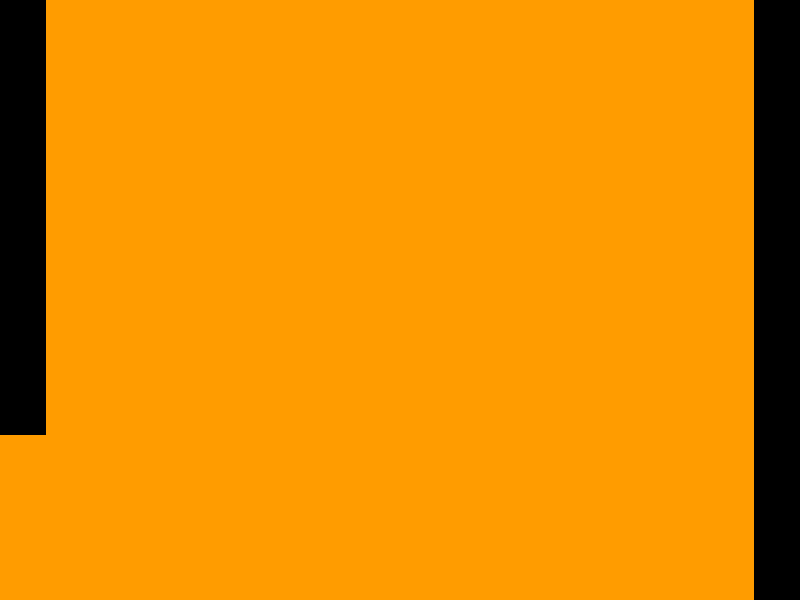 #include "colors.inc"

#include "stones.inc"

//Macro's for drawing
#macro Draw_Universe(universe, pos, rot)
  object {
    universe
    #if (pos != 0)
      translate pos
    #end
    #if (rot != 0)
      rotate rot
    #end
  }
#end
// DECLARED UNIVERSES
// ***************************************************************************
// All cells are combined in a big union
union {
  //Cell 2: (2 -3 76 -75 77 -10)
  object
  {
    intersection
    {
      plane
      {
        <0.0, 0.0, 1.0>, 430.0
        texture
        {
          pigment
          {
            color rgb<1.0,0.3333333333333333,0.0>
          }
        }
        
        inverse
      }
      plane
      {
        <0.0, 0.0, 1.0>, 530.0
        texture
        {
          pigment
          {
            color rgb<1.0,0.3333333333333333,0.0>
          }
        }
        
        
      }
      plane
      {
        <1.0, 0.0, 0.0>, -253.0
        texture
        {
          pigment
          {
            color rgb<1.0,0.3333333333333333,0.0>
          }
        }
        
        inverse
      }
      plane
      {
        <1.0, 0.0, 0.0>, 253.0
        texture
        {
          pigment
          {
            color rgb<1.0,0.3333333333333333,0.0>
          }
        }
        
        
      }
      plane
      {
        <0.0, 1.0, 0.0>, -350.0
        texture
        {
          pigment
          {
            color rgb<1.0,0.3333333333333333,0.0>
          }
        }
        
        inverse
      }
      plane
      {
        <0.0, 1.0, 0.0>, 275.0
        texture
        {
          pigment
          {
            color rgb<1.0,0.3333333333333333,0.0>
          }
        }
        
        
      }
    }
  }
  //Cell 3: (-1 4 91 -92 93 -94) (-93:94:17:-18:1:-16)
  intersection
  {
    intersection
    {
      plane
      {
        <0.0, 0.0, 1.0>, 0.0
        texture
        {
          pigment
          {
            color rgb<1.0,0.3333333333333333,0.0>
          }
        }
        
        
      }
      plane
      {
        <0.0, 0.0, 1.0>, -200.0
        texture
        {
          pigment
          {
            color rgb<1.0,0.3333333333333333,0.0>
          }
        }
        
        inverse
      }
      plane
      {
        <0.0, 1.0, 0.0>, -1000.0
        texture
        {
          pigment
          {
            color rgb<1.0,0.3333333333333333,0.0>
          }
        }
        
        inverse
      }
      plane
      {
        <0.0, 1.0, 0.0>, 1000.0
        texture
        {
          pigment
          {
            color rgb<1.0,0.3333333333333333,0.0>
          }
        }
        
        
      }
      plane
      {
        <1.0, 0.0, 0.0>, -1000.0
        texture
        {
          pigment
          {
            color rgb<1.0,0.3333333333333333,0.0>
          }
        }
        
        inverse
      }
      plane
      {
        <1.0, 0.0, 0.0>, 1000.0
        texture
        {
          pigment
          {
            color rgb<1.0,0.3333333333333333,0.0>
          }
        }
        
        
      }
    }
    union
    {
      plane
      {
        <1.0, 0.0, 0.0>, -1000.0
        texture
        {
          pigment
          {
            color rgb<1.0,0.3333333333333333,0.0>
          }
        }
        
        
      }
      plane
      {
        <1.0, 0.0, 0.0>, 1000.0
        texture
        {
          pigment
          {
            color rgb<1.0,0.3333333333333333,0.0>
          }
        }
        
        inverse
      }
      plane
      {
        <0.0, 1.0, 0.0>, 95.0
        texture
        {
          pigment
          {
            color rgb<1.0,0.3333333333333333,0.0>
          }
        }
        
        inverse
      }
      plane
      {
        <0.0, 1.0, 0.0>, -5.0
        texture
        {
          pigment
          {
            color rgb<1.0,0.3333333333333333,0.0>
          }
        }
        
        
      }
      plane
      {
        <0.0, 0.0, 1.0>, 0.0
        texture
        {
          pigment
          {
            color rgb<1.0,0.3333333333333333,0.0>
          }
        }
        
        inverse
      }
      plane
      {
        <0.0, 0.0, 1.0>, -80.0
        texture
        {
          pigment
          {
            color rgb<1.0,0.3333333333333333,0.0>
          }
        }
        
        
      }
    }
    bounded_by
    {
      box
      {
        <0, 0, 0>, <0, 0, 0>
      }
    }
    clipped_by
    {
      bounded_by
    }
  }
  //Cell 4: (-2 1 7 -8 11 -10) (-1:3:-5:6:-9:10)
  intersection
  {
    intersection
    {
      plane
      {
        <0.0, 0.0, 1.0>, 430.0
        texture
        {
          pigment
          {
            color rgb<1.0,0.3333333333333333,0.0>
          }
        }
        
        
      }
      plane
      {
        <0.0, 0.0, 1.0>, 0.0
        texture
        {
          pigment
          {
            color rgb<1.0,0.3333333333333333,0.0>
          }
        }
        
        inverse
      }
      plane
      {
        <1.0, 0.0, 0.0>, -278.0
        texture
        {
          pigment
          {
            color rgb<1.0,0.3333333333333333,0.0>
          }
        }
        
        inverse
      }
      plane
      {
        <1.0, 0.0, 0.0>, 278.0
        texture
        {
          pigment
          {
            color rgb<1.0,0.3333333333333333,0.0>
          }
        }
        
        
      }
      plane
      {
        <0.0, 1.0, 0.0>, -375.0
        texture
        {
          pigment
          {
            color rgb<1.0,0.3333333333333333,0.0>
          }
        }
        
        inverse
      }
      plane
      {
        <0.0, 1.0, 0.0>, 275.0
        texture
        {
          pigment
          {
            color rgb<1.0,0.3333333333333333,0.0>
          }
        }
        
        
      }
    }
    union
    {
      plane
      {
        <0.0, 0.0, 1.0>, 0.0
        texture
        {
          pigment
          {
            color rgb<1.0,0.3333333333333333,0.0>
          }
        }
        
        
      }
      plane
      {
        <0.0, 0.0, 1.0>, 530.0
        texture
        {
          pigment
          {
            color rgb<1.0,0.3333333333333333,0.0>
          }
        }
        
        inverse
      }
      plane
      {
        <1.0, 0.0, 0.0>, -178.0
        texture
        {
          pigment
          {
            color rgb<1.0,0.3333333333333333,0.0>
          }
        }
        
        
      }
      plane
      {
        <1.0, 0.0, 0.0>, 178.0
        texture
        {
          pigment
          {
            color rgb<1.0,0.3333333333333333,0.0>
          }
        }
        
        inverse
      }
      plane
      {
        <0.0, 1.0, 0.0>, -275.0
        texture
        {
          pigment
          {
            color rgb<1.0,0.3333333333333333,0.0>
          }
        }
        
        
      }
      plane
      {
        <0.0, 1.0, 0.0>, 275.0
        texture
        {
          pigment
          {
            color rgb<1.0,0.3333333333333333,0.0>
          }
        }
        
        inverse
      }
    }
    bounded_by
    {
      box
      {
        <0, 0, 0>, <0, 0, 0>
      }
    }
    clipped_by
    {
      bounded_by
    }
  }
  //Cell 5: (1 -2 7 -15 10 -55)
  object
  {
    intersection
    {
      plane
      {
        <0.0, 0.0, 1.0>, 0.0
        texture
        {
          pigment
          {
            color rgb<1.0,0.3333333333333333,0.0>
          }
        }
        
        inverse
      }
      plane
      {
        <0.0, 0.0, 1.0>, 430.0
        texture
        {
          pigment
          {
            color rgb<1.0,0.3333333333333333,0.0>
          }
        }
        
        
      }
      plane
      {
        <1.0, 0.0, 0.0>, -278.0
        texture
        {
          pigment
          {
            color rgb<1.0,0.3333333333333333,0.0>
          }
        }
        
        inverse
      }
      plane
      {
        <1.0, 0.0, 0.0>, 50.0
        texture
        {
          pigment
          {
            color rgb<1.0,0.3333333333333333,0.0>
          }
        }
        
        
      }
      plane
      {
        <0.0, 1.0, 0.0>, 275.0
        texture
        {
          pigment
          {
            color rgb<1.0,0.3333333333333333,0.0>
          }
        }
        
        inverse
      }
      plane
      {
        <0.0, 1.0, 0.0>, 382.0
        texture
        {
          pigment
          {
            color rgb<1.0,0.3333333333333333,0.0>
          }
        }
        
        
      }
    }
  }
  //Cell 6: (13 -14 1 -2 56 -8)
  object
  {
    intersection
    {
      plane
      {
        <0.0, 1.0, 0.0>, 635.0
        texture
        {
          pigment
          {
            color rgb<1.0,0.3333333333333333,0.0>
          }
        }
        
        inverse
      }
      plane
      {
        <0.0, 1.0, 0.0>, 710.0
        texture
        {
          pigment
          {
            color rgb<1.0,0.3333333333333333,0.0>
          }
        }
        
        
      }
      plane
      {
        <0.0, 0.0, 1.0>, 0.0
        texture
        {
          pigment
          {
            color rgb<1.0,0.3333333333333333,0.0>
          }
        }
        
        inverse
      }
      plane
      {
        <0.0, 0.0, 1.0>, 430.0
        texture
        {
          pigment
          {
            color rgb<1.0,0.3333333333333333,0.0>
          }
        }
        
        
      }
      plane
      {
        <1.0, 0.0, 0.0>, -192.0
        texture
        {
          pigment
          {
            color rgb<1.0,0.3333333333333333,0.0>
          }
        }
        
        inverse
      }
      plane
      {
        <1.0, 0.0, 0.0>, 278.0
        texture
        {
          pigment
          {
            color rgb<1.0,0.3333333333333333,0.0>
          }
        }
        
        
      }
    }
  }
  //Cell 7: (10 -13 6 -8 1 -2)
  object
  {
    intersection
    {
      plane
      {
        <0.0, 1.0, 0.0>, 275.0
        texture
        {
          pigment
          {
            color rgb<1.0,0.3333333333333333,0.0>
          }
        }
        
        inverse
      }
      plane
      {
        <0.0, 1.0, 0.0>, 635.0
        texture
        {
          pigment
          {
            color rgb<1.0,0.3333333333333333,0.0>
          }
        }
        
        
      }
      plane
      {
        <1.0, 0.0, 0.0>, 178.0
        texture
        {
          pigment
          {
            color rgb<1.0,0.3333333333333333,0.0>
          }
        }
        
        inverse
      }
      plane
      {
        <1.0, 0.0, 0.0>, 278.0
        texture
        {
          pigment
          {
            color rgb<1.0,0.3333333333333333,0.0>
          }
        }
        
        
      }
      plane
      {
        <0.0, 0.0, 1.0>, 0.0
        texture
        {
          pigment
          {
            color rgb<1.0,0.3333333333333333,0.0>
          }
        }
        
        inverse
      }
      plane
      {
        <0.0, 0.0, 1.0>, 430.0
        texture
        {
          pigment
          {
            color rgb<1.0,0.3333333333333333,0.0>
          }
        }
        
        
      }
    }
  }
  //Cell 9: (56 -75 10 -14 2 -3)
  object
  {
    intersection
    {
      plane
      {
        <1.0, 0.0, 0.0>, -192.0
        texture
        {
          pigment
          {
            color rgb<1.0,0.3333333333333333,0.0>
          }
        }
        
        inverse
      }
      plane
      {
        <1.0, 0.0, 0.0>, 253.0
        texture
        {
          pigment
          {
            color rgb<1.0,0.3333333333333333,0.0>
          }
        }
        
        
      }
      plane
      {
        <0.0, 1.0, 0.0>, 275.0
        texture
        {
          pigment
          {
            color rgb<1.0,0.3333333333333333,0.0>
          }
        }
        
        inverse
      }
      plane
      {
        <0.0, 1.0, 0.0>, 710.0
        texture
        {
          pigment
          {
            color rgb<1.0,0.3333333333333333,0.0>
          }
        }
        
        
      }
      plane
      {
        <0.0, 0.0, 1.0>, 430.0
        texture
        {
          pigment
          {
            color rgb<1.0,0.3333333333333333,0.0>
          }
        }
        
        inverse
      }
      plane
      {
        <0.0, 0.0, 1.0>, 530.0
        texture
        {
          pigment
          {
            color rgb<1.0,0.3333333333333333,0.0>
          }
        }
        
        
      }
    }
  }
  //Cell 11: (-10 80 5 -310 33 -35) (30:-31:10:-32:-33:34) (-33:35:-70:71:72:-73) (-5:82:-80:81:-33:35)
  intersection
  {
    intersection
    {
      plane
      {
        <0.0, 1.0, 0.0>, 275.0
        texture
        {
          pigment
          {
            color rgb<0.0196078431372549,0.4588235294117647,0.07058823529411765>
          }
        }
        
        
      }
      plane
      {
        <0.0, 1.0, 0.0>, 175.0
        texture
        {
          pigment
          {
            color rgb<0.0196078431372549,0.4588235294117647,0.07058823529411765>
          }
        }
        
        inverse
      }
      plane
      {
        <1.0, 0.0, 0.0>, -178.0
        texture
        {
          pigment
          {
            color rgb<0.0196078431372549,0.4588235294117647,0.07058823529411765>
          }
        }
        
        inverse
      }
      plane
      {
        <1.0, 0.0, 0.0>, -100.5
        texture
        {
          pigment
          {
            color rgb<0.0196078431372549,0.4588235294117647,0.07058823529411765>
          }
        }
        
        
      }
      plane
      {
        <0.0, 0.0, 1.0>, 100.0
        texture
        {
          pigment
          {
            color rgb<0.0196078431372549,0.4588235294117647,0.07058823529411765>
          }
        }
        
        inverse
      }
      plane
      {
        <0.0, 0.0, 1.0>, 180.0
        texture
        {
          pigment
          {
            color rgb<0.0196078431372549,0.4588235294117647,0.07058823529411765>
          }
        }
        
        
      }
    }
    union
    {
      plane
      {
        <1.0, 0.0, 0.0>, -60.0
        texture
        {
          pigment
          {
            color rgb<0.0196078431372549,0.4588235294117647,0.07058823529411765>
          }
        }
        
        inverse
      }
      plane
      {
        <1.0, 0.0, 0.0>, -100.0
        texture
        {
          pigment
          {
            color rgb<0.0196078431372549,0.4588235294117647,0.07058823529411765>
          }
        }
        
        
      }
      plane
      {
        <0.0, 1.0, 0.0>, 275.0
        texture
        {
          pigment
          {
            color rgb<0.0196078431372549,0.4588235294117647,0.07058823529411765>
          }
        }
        
        inverse
      }
      plane
      {
        <0.0, 1.0, 0.0>, 150.0
        texture
        {
          pigment
          {
            color rgb<0.0196078431372549,0.4588235294117647,0.07058823529411765>
          }
        }
        
        
      }
      plane
      {
        <0.0, 0.0, 1.0>, 100.0
        texture
        {
          pigment
          {
            color rgb<0.0196078431372549,0.4588235294117647,0.07058823529411765>
          }
        }
        
        
      }
      plane
      {
        <0.0, 0.0, 1.0>, 140.0
        texture
        {
          pigment
          {
            color rgb<0.0196078431372549,0.4588235294117647,0.07058823529411765>
          }
        }
        
        inverse
      }
    }
    union
    {
      plane
      {
        <0.0, 0.0, 1.0>, 100.0
        texture
        {
          pigment
          {
            color rgb<0.0196078431372549,0.4588235294117647,0.07058823529411765>
          }
        }
        
        
      }
      plane
      {
        <0.0, 0.0, 1.0>, 180.0
        texture
        {
          pigment
          {
            color rgb<0.0196078431372549,0.4588235294117647,0.07058823529411765>
          }
        }
        
        inverse
      }
      plane
      {
        <1.0, 0.0, 0.0>, -158.0
        texture
        {
          pigment
          {
            color rgb<0.0196078431372549,0.4588235294117647,0.07058823529411765>
          }
        }
        
        
      }
      plane
      {
        <1.0, 0.0, 0.0>, -128.0
        texture
        {
          pigment
          {
            color rgb<0.0196078431372549,0.4588235294117647,0.07058823529411765>
          }
        }
        
        inverse
      }
      plane
      {
        <0.0, 1.0, 0.0>, 255.0
        texture
        {
          pigment
          {
            color rgb<0.0196078431372549,0.4588235294117647,0.07058823529411765>
          }
        }
        
        inverse
      }
      plane
      {
        <0.0, 1.0, 0.0>, 225.0
        texture
        {
          pigment
          {
            color rgb<0.0196078431372549,0.4588235294117647,0.07058823529411765>
          }
        }
        
        
      }
    }
    union
    {
      plane
      {
        <1.0, 0.0, 0.0>, -178.0
        texture
        {
          pigment
          {
            color rgb<0.0196078431372549,0.4588235294117647,0.07058823529411765>
          }
        }
        
        
      }
      plane
      {
        <1.0, 0.0, 0.0>, -158.0
        texture
        {
          pigment
          {
            color rgb<0.0196078431372549,0.4588235294117647,0.07058823529411765>
          }
        }
        
        inverse
      }
      plane
      {
        <0.0, 1.0, 0.0>, 175.0
        texture
        {
          pigment
          {
            color rgb<0.0196078431372549,0.4588235294117647,0.07058823529411765>
          }
        }
        
        
      }
      plane
      {
        <0.0, 1.0, 0.0>, 195.0
        texture
        {
          pigment
          {
            color rgb<0.0196078431372549,0.4588235294117647,0.07058823529411765>
          }
        }
        
        inverse
      }
      plane
      {
        <0.0, 0.0, 1.0>, 100.0
        texture
        {
          pigment
          {
            color rgb<0.0196078431372549,0.4588235294117647,0.07058823529411765>
          }
        }
        
        
      }
      plane
      {
        <0.0, 0.0, 1.0>, 180.0
        texture
        {
          pigment
          {
            color rgb<0.0196078431372549,0.4588235294117647,0.07058823529411765>
          }
        }
        
        inverse
      }
    }
    bounded_by
    {
      box
      {
        <0, 0, 0>, <0, 0, 0>
      }
    }
    clipped_by
    {
      bounded_by
    }
  }
  //Cell 110: (-10 32 300 -36 33 -35) (30:-31:10:-32:-33:34)
  intersection
  {
    intersection
    {
      plane
      {
        <0.0, 1.0, 0.0>, 275.0
        texture
        {
          pigment
          {
            color rgb<1.0,0.3333333333333333,0.0>
          }
        }
        
        
      }
      plane
      {
        <0.0, 1.0, 0.0>, 150.0
        texture
        {
          pigment
          {
            color rgb<1.0,0.3333333333333333,0.0>
          }
        }
        
        inverse
      }
      plane
      {
        <1.0, 0.0, 0.0>, -59.5
        texture
        {
          pigment
          {
            color rgb<1.0,0.3333333333333333,0.0>
          }
        }
        
        inverse
      }
      plane
      {
        <1.0, 0.0, 0.0>, -10.0
        texture
        {
          pigment
          {
            color rgb<1.0,0.3333333333333333,0.0>
          }
        }
        
        
      }
      plane
      {
        <0.0, 0.0, 1.0>, 100.0
        texture
        {
          pigment
          {
            color rgb<1.0,0.3333333333333333,0.0>
          }
        }
        
        inverse
      }
      plane
      {
        <0.0, 0.0, 1.0>, 180.0
        texture
        {
          pigment
          {
            color rgb<1.0,0.3333333333333333,0.0>
          }
        }
        
        
      }
    }
    union
    {
      plane
      {
        <1.0, 0.0, 0.0>, -60.0
        texture
        {
          pigment
          {
            color rgb<1.0,0.3333333333333333,0.0>
          }
        }
        
        inverse
      }
      plane
      {
        <1.0, 0.0, 0.0>, -100.0
        texture
        {
          pigment
          {
            color rgb<1.0,0.3333333333333333,0.0>
          }
        }
        
        
      }
      plane
      {
        <0.0, 1.0, 0.0>, 275.0
        texture
        {
          pigment
          {
            color rgb<1.0,0.3333333333333333,0.0>
          }
        }
        
        inverse
      }
      plane
      {
        <0.0, 1.0, 0.0>, 150.0
        texture
        {
          pigment
          {
            color rgb<1.0,0.3333333333333333,0.0>
          }
        }
        
        
      }
      plane
      {
        <0.0, 0.0, 1.0>, 100.0
        texture
        {
          pigment
          {
            color rgb<1.0,0.3333333333333333,0.0>
          }
        }
        
        
      }
      plane
      {
        <0.0, 0.0, 1.0>, 140.0
        texture
        {
          pigment
          {
            color rgb<1.0,0.3333333333333333,0.0>
          }
        }
        
        inverse
      }
    }
    bounded_by
    {
      box
      {
        <0, 0, 0>, <0, 0, 0>
      }
    }
    clipped_by
    {
      bounded_by
    }
  }
  //Cell 111: (-80 17 5 -310 33 -35):(5 -82 80 -81 33 -35)
  union
  {
    intersection
    {
      plane
      {
        <0.0, 1.0, 0.0>, 175.0
        texture
        {
          pigment
          {
            color rgb<1.0,0.3333333333333333,0.0>
          }
        }
        
        
      }
      plane
      {
        <0.0, 1.0, 0.0>, 95.0
        texture
        {
          pigment
          {
            color rgb<1.0,0.3333333333333333,0.0>
          }
        }
        
        inverse
      }
      plane
      {
        <1.0, 0.0, 0.0>, -178.0
        texture
        {
          pigment
          {
            color rgb<1.0,0.3333333333333333,0.0>
          }
        }
        
        inverse
      }
      plane
      {
        <1.0, 0.0, 0.0>, -100.5
        texture
        {
          pigment
          {
            color rgb<1.0,0.3333333333333333,0.0>
          }
        }
        
        
      }
      plane
      {
        <0.0, 0.0, 1.0>, 100.0
        texture
        {
          pigment
          {
            color rgb<1.0,0.3333333333333333,0.0>
          }
        }
        
        inverse
      }
      plane
      {
        <0.0, 0.0, 1.0>, 180.0
        texture
        {
          pigment
          {
            color rgb<1.0,0.3333333333333333,0.0>
          }
        }
        
        
      }
    }
    intersection
    {
      plane
      {
        <1.0, 0.0, 0.0>, -178.0
        texture
        {
          pigment
          {
            color rgb<1.0,0.3333333333333333,0.0>
          }
        }
        
        inverse
      }
      plane
      {
        <1.0, 0.0, 0.0>, -158.0
        texture
        {
          pigment
          {
            color rgb<1.0,0.3333333333333333,0.0>
          }
        }
        
        
      }
      plane
      {
        <0.0, 1.0, 0.0>, 175.0
        texture
        {
          pigment
          {
            color rgb<1.0,0.3333333333333333,0.0>
          }
        }
        
        inverse
      }
      plane
      {
        <0.0, 1.0, 0.0>, 195.0
        texture
        {
          pigment
          {
            color rgb<1.0,0.3333333333333333,0.0>
          }
        }
        
        
      }
      plane
      {
        <0.0, 0.0, 1.0>, 100.0
        texture
        {
          pigment
          {
            color rgb<1.0,0.3333333333333333,0.0>
          }
        }
        
        inverse
      }
      plane
      {
        <0.0, 0.0, 1.0>, 180.0
        texture
        {
          pigment
          {
            color rgb<1.0,0.3333333333333333,0.0>
          }
        }
        
        
      }
    }
  }
  //Cell 13: (-170 18 -1 16 37 -38)
  object
  {
    intersection
    {
      plane
      {
        <0.0, 1.0, 0.0>, 80.0
        texture
        {
          pigment
          {
            color rgb<0.0196078431372549,0.4588235294117647,0.07058823529411765>
          }
        }
        
        
      }
      plane
      {
        <0.0, 1.0, 0.0>, -5.0
        texture
        {
          pigment
          {
            color rgb<0.0196078431372549,0.4588235294117647,0.07058823529411765>
          }
        }
        
        inverse
      }
      plane
      {
        <0.0, 0.0, 1.0>, 0.0
        texture
        {
          pigment
          {
            color rgb<0.0196078431372549,0.4588235294117647,0.07058823529411765>
          }
        }
        
        
      }
      plane
      {
        <0.0, 0.0, 1.0>, -80.0
        texture
        {
          pigment
          {
            color rgb<0.0196078431372549,0.4588235294117647,0.07058823529411765>
          }
        }
        
        inverse
      }
      plane
      {
        <1.0, 0.0, 0.0>, -150.0
        texture
        {
          pigment
          {
            color rgb<0.0196078431372549,0.4588235294117647,0.07058823529411765>
          }
        }
        
        inverse
      }
      plane
      {
        <1.0, 0.0, 0.0>, -120.0
        texture
        {
          pigment
          {
            color rgb<0.0196078431372549,0.4588235294117647,0.07058823529411765>
          }
        }
        
        
      }
    }
  }
  //Cell 14: (-170 18 -1 16 39 -40)
  object
  {
    intersection
    {
      plane
      {
        <0.0, 1.0, 0.0>, 80.0
        texture
        {
          pigment
          {
            color rgb<0.0196078431372549,0.4588235294117647,0.07058823529411765>
          }
        }
        
        
      }
      plane
      {
        <0.0, 1.0, 0.0>, -5.0
        texture
        {
          pigment
          {
            color rgb<0.0196078431372549,0.4588235294117647,0.07058823529411765>
          }
        }
        
        inverse
      }
      plane
      {
        <0.0, 0.0, 1.0>, 0.0
        texture
        {
          pigment
          {
            color rgb<0.0196078431372549,0.4588235294117647,0.07058823529411765>
          }
        }
        
        
      }
      plane
      {
        <0.0, 0.0, 1.0>, -80.0
        texture
        {
          pigment
          {
            color rgb<0.0196078431372549,0.4588235294117647,0.07058823529411765>
          }
        }
        
        inverse
      }
      plane
      {
        <1.0, 0.0, 0.0>, 140.0
        texture
        {
          pigment
          {
            color rgb<0.0196078431372549,0.4588235294117647,0.07058823529411765>
          }
        }
        
        inverse
      }
      plane
      {
        <1.0, 0.0, 0.0>, 170.0
        texture
        {
          pigment
          {
            color rgb<0.0196078431372549,0.4588235294117647,0.07058823529411765>
          }
        }
        
        
      }
    }
  }
  //Cell 15: (-170 18 -1 16 -41 42 )
  object
  {
    intersection
    {
      plane
      {
        <0.0, 1.0, 0.0>, 80.0
        texture
        {
          pigment
          {
            color rgb<0.0196078431372549,0.4588235294117647,0.07058823529411765>
          }
        }
        
        
      }
      plane
      {
        <0.0, 1.0, 0.0>, -5.0
        texture
        {
          pigment
          {
            color rgb<0.0196078431372549,0.4588235294117647,0.07058823529411765>
          }
        }
        
        inverse
      }
      plane
      {
        <0.0, 0.0, 1.0>, 0.0
        texture
        {
          pigment
          {
            color rgb<0.0196078431372549,0.4588235294117647,0.07058823529411765>
          }
        }
        
        
      }
      plane
      {
        <0.0, 0.0, 1.0>, -80.0
        texture
        {
          pigment
          {
            color rgb<0.0196078431372549,0.4588235294117647,0.07058823529411765>
          }
        }
        
        inverse
      }
      plane
      {
        <1.0, 0.0, 0.0>, -310.0
        texture
        {
          pigment
          {
            color rgb<0.0196078431372549,0.4588235294117647,0.07058823529411765>
          }
        }
        
        
      }
      plane
      {
        <1.0, 0.0, 0.0>, -340.0
        texture
        {
          pigment
          {
            color rgb<0.0196078431372549,0.4588235294117647,0.07058823529411765>
          }
        }
        
        inverse
      }
    }
  }
  //Cell 16: (-170 18 -1 16 43 -44)
  object
  {
    intersection
    {
      plane
      {
        <0.0, 1.0, 0.0>, 80.0
        texture
        {
          pigment
          {
            color rgb<0.0196078431372549,0.4588235294117647,0.07058823529411765>
          }
        }
        
        
      }
      plane
      {
        <0.0, 1.0, 0.0>, -5.0
        texture
        {
          pigment
          {
            color rgb<0.0196078431372549,0.4588235294117647,0.07058823529411765>
          }
        }
        
        inverse
      }
      plane
      {
        <0.0, 0.0, 1.0>, 0.0
        texture
        {
          pigment
          {
            color rgb<0.0196078431372549,0.4588235294117647,0.07058823529411765>
          }
        }
        
        
      }
      plane
      {
        <0.0, 0.0, 1.0>, -80.0
        texture
        {
          pigment
          {
            color rgb<0.0196078431372549,0.4588235294117647,0.07058823529411765>
          }
        }
        
        inverse
      }
      plane
      {
        <1.0, 0.0, 0.0>, 290.0
        texture
        {
          pigment
          {
            color rgb<0.0196078431372549,0.4588235294117647,0.07058823529411765>
          }
        }
        
        inverse
      }
      plane
      {
        <1.0, 0.0, 0.0>, 320.0
        texture
        {
          pigment
          {
            color rgb<0.0196078431372549,0.4588235294117647,0.07058823529411765>
          }
        }
        
        
      }
    }
  }
  //Cell 19: (12 -13 1 -63 56 -50)
  object
  {
    intersection
    {
      plane
      {
        <0.0, 1.0, 0.0>, 505.0
        texture
        {
          pigment
          {
            color rgb<1.0,0.0,1.0>
          }
        }
        
        inverse
      }
      plane
      {
        <0.0, 1.0, 0.0>, 635.0
        texture
        {
          pigment
          {
            color rgb<1.0,0.0,1.0>
          }
        }
        
        
      }
      plane
      {
        <0.0, 0.0, 1.0>, 0.0
        texture
        {
          pigment
          {
            color rgb<1.0,0.0,1.0>
          }
        }
        
        inverse
      }
      plane
      {
        <0.0, 0.0, 1.0>, 300.0
        texture
        {
          pigment
          {
            color rgb<1.0,0.0,1.0>
          }
        }
        
        
      }
      plane
      {
        <1.0, 0.0, 0.0>, -192.0
        texture
        {
          pigment
          {
            color rgb<1.0,0.0,1.0>
          }
        }
        
        inverse
      }
      plane
      {
        <1.0, 0.0, 0.0>, -191.5
        texture
        {
          pigment
          {
            color rgb<1.0,0.0,1.0>
          }
        }
        
        
      }
    }
  }
  //Cell 20: (12 -13 1 -63 50 -51)
  object
  {
    intersection
    {
      plane
      {
        <0.0, 1.0, 0.0>, 505.0
        texture
        {
          pigment
          {
            color rgb<0.0,0.0,1.0>
            transmit 0.5
          }
        }
        
        inverse
      }
      plane
      {
        <0.0, 1.0, 0.0>, 635.0
        texture
        {
          pigment
          {
            color rgb<0.0,0.0,1.0>
            transmit 0.5
          }
        }
        
        
      }
      plane
      {
        <0.0, 0.0, 1.0>, 0.0
        texture
        {
          pigment
          {
            color rgb<0.0,0.0,1.0>
            transmit 0.5
          }
        }
        
        inverse
      }
      plane
      {
        <0.0, 0.0, 1.0>, 300.0
        texture
        {
          pigment
          {
            color rgb<0.0,0.0,1.0>
            transmit 0.5
          }
        }
        
        
      }
      plane
      {
        <1.0, 0.0, 0.0>, -191.5
        texture
        {
          pigment
          {
            color rgb<0.0,0.0,1.0>
            transmit 0.5
          }
        }
        
        inverse
      }
      plane
      {
        <1.0, 0.0, 0.0>, -176.5
        texture
        {
          pigment
          {
            color rgb<0.0,0.0,1.0>
            transmit 0.5
          }
        }
        
        
      }
    }
  }
  //Cell 21: (-10 17 5 -36 1 -33)
  object
  {
    intersection
    {
      plane
      {
        <0.0, 1.0, 0.0>, 275.0
        texture
        {
          pigment
          {
            color rgb<1.0,0.3333333333333333,0.0>
          }
        }
        
        
      }
      plane
      {
        <0.0, 1.0, 0.0>, 95.0
        texture
        {
          pigment
          {
            color rgb<1.0,0.3333333333333333,0.0>
          }
        }
        
        inverse
      }
      plane
      {
        <1.0, 0.0, 0.0>, -178.0
        texture
        {
          pigment
          {
            color rgb<1.0,0.3333333333333333,0.0>
          }
        }
        
        inverse
      }
      plane
      {
        <1.0, 0.0, 0.0>, -10.0
        texture
        {
          pigment
          {
            color rgb<1.0,0.3333333333333333,0.0>
          }
        }
        
        
      }
      plane
      {
        <0.0, 0.0, 1.0>, 0.0
        texture
        {
          pigment
          {
            color rgb<1.0,0.3333333333333333,0.0>
          }
        }
        
        inverse
      }
      plane
      {
        <0.0, 0.0, 1.0>, 100.0
        texture
        {
          pigment
          {
            color rgb<1.0,0.3333333333333333,0.0>
          }
        }
        
        
      }
    }
  }
  //Cell 22: (1 -2 7 -8 53 -11)
  object
  {
    intersection
    {
      plane
      {
        <0.0, 0.0, 1.0>, 0.0
        texture
        {
          pigment
          {
            color rgb<1.0,0.3333333333333333,0.0>
          }
        }
        
        inverse
      }
      plane
      {
        <0.0, 0.0, 1.0>, 430.0
        texture
        {
          pigment
          {
            color rgb<1.0,0.3333333333333333,0.0>
          }
        }
        
        
      }
      plane
      {
        <1.0, 0.0, 0.0>, -278.0
        texture
        {
          pigment
          {
            color rgb<1.0,0.3333333333333333,0.0>
          }
        }
        
        inverse
      }
      plane
      {
        <1.0, 0.0, 0.0>, 278.0
        texture
        {
          pigment
          {
            color rgb<1.0,0.3333333333333333,0.0>
          }
        }
        
        
      }
      plane
      {
        <0.0, 1.0, 0.0>, -405.0
        texture
        {
          pigment
          {
            color rgb<1.0,0.3333333333333333,0.0>
          }
        }
        
        inverse
      }
      plane
      {
        <0.0, 1.0, 0.0>, -375.0
        texture
        {
          pigment
          {
            color rgb<1.0,0.3333333333333333,0.0>
          }
        }
        
        
      }
    }
  }
  //Cell 23: ( -170 18 54 -1 6 -8)
  object
  {
    intersection
    {
      plane
      {
        <0.0, 1.0, 0.0>, 80.0
        texture
        {
          pigment
          {
            color rgb<0.0196078431372549,0.4588235294117647,0.07058823529411765>
          }
        }
        
        
      }
      plane
      {
        <0.0, 1.0, 0.0>, -5.0
        texture
        {
          pigment
          {
            color rgb<0.0196078431372549,0.4588235294117647,0.07058823529411765>
          }
        }
        
        inverse
      }
      plane
      {
        <0.0, 0.0, 1.0>, -70.0
        texture
        {
          pigment
          {
            color rgb<0.0196078431372549,0.4588235294117647,0.07058823529411765>
          }
        }
        
        inverse
      }
      plane
      {
        <0.0, 0.0, 1.0>, 0.0
        texture
        {
          pigment
          {
            color rgb<0.0196078431372549,0.4588235294117647,0.07058823529411765>
          }
        }
        
        
      }
      plane
      {
        <1.0, 0.0, 0.0>, 178.0
        texture
        {
          pigment
          {
            color rgb<0.0196078431372549,0.4588235294117647,0.07058823529411765>
          }
        }
        
        inverse
      }
      plane
      {
        <1.0, 0.0, 0.0>, 278.0
        texture
        {
          pigment
          {
            color rgb<0.0196078431372549,0.4588235294117647,0.07058823529411765>
          }
        }
        
        
      }
    }
  }
  //Cell 24: ( -170 18 54 -1 7 -5)
  object
  {
    intersection
    {
      plane
      {
        <0.0, 1.0, 0.0>, 80.0
        texture
        {
          pigment
          {
            color rgb<0.0196078431372549,0.4588235294117647,0.07058823529411765>
          }
        }
        
        
      }
      plane
      {
        <0.0, 1.0, 0.0>, -5.0
        texture
        {
          pigment
          {
            color rgb<0.0196078431372549,0.4588235294117647,0.07058823529411765>
          }
        }
        
        inverse
      }
      plane
      {
        <0.0, 0.0, 1.0>, -70.0
        texture
        {
          pigment
          {
            color rgb<0.0196078431372549,0.4588235294117647,0.07058823529411765>
          }
        }
        
        inverse
      }
      plane
      {
        <0.0, 0.0, 1.0>, 0.0
        texture
        {
          pigment
          {
            color rgb<0.0196078431372549,0.4588235294117647,0.07058823529411765>
          }
        }
        
        
      }
      plane
      {
        <1.0, 0.0, 0.0>, -278.0
        texture
        {
          pigment
          {
            color rgb<0.0196078431372549,0.4588235294117647,0.07058823529411765>
          }
        }
        
        inverse
      }
      plane
      {
        <1.0, 0.0, 0.0>, -178.0
        texture
        {
          pigment
          {
            color rgb<0.0196078431372549,0.4588235294117647,0.07058823529411765>
          }
        }
        
        
      }
    }
  }
  //Cell 25: (-170 18 -54 16 6 -8)
  object
  {
    intersection
    {
      plane
      {
        <0.0, 1.0, 0.0>, 80.0
        texture
        {
          pigment
          {
            color rgb<0.0196078431372549,0.4588235294117647,0.07058823529411765>
          }
        }
        
        
      }
      plane
      {
        <0.0, 1.0, 0.0>, -5.0
        texture
        {
          pigment
          {
            color rgb<0.0196078431372549,0.4588235294117647,0.07058823529411765>
          }
        }
        
        inverse
      }
      plane
      {
        <0.0, 0.0, 1.0>, -70.0
        texture
        {
          pigment
          {
            color rgb<0.0196078431372549,0.4588235294117647,0.07058823529411765>
          }
        }
        
        
      }
      plane
      {
        <0.0, 0.0, 1.0>, -80.0
        texture
        {
          pigment
          {
            color rgb<0.0196078431372549,0.4588235294117647,0.07058823529411765>
          }
        }
        
        inverse
      }
      plane
      {
        <1.0, 0.0, 0.0>, 178.0
        texture
        {
          pigment
          {
            color rgb<0.0196078431372549,0.4588235294117647,0.07058823529411765>
          }
        }
        
        inverse
      }
      plane
      {
        <1.0, 0.0, 0.0>, 278.0
        texture
        {
          pigment
          {
            color rgb<0.0196078431372549,0.4588235294117647,0.07058823529411765>
          }
        }
        
        
      }
    }
  }
  //Cell 26: (-170 18 -54 16 7 -5)
  object
  {
    intersection
    {
      plane
      {
        <0.0, 1.0, 0.0>, 80.0
        texture
        {
          pigment
          {
            color rgb<0.0196078431372549,0.4588235294117647,0.07058823529411765>
          }
        }
        
        
      }
      plane
      {
        <0.0, 1.0, 0.0>, -5.0
        texture
        {
          pigment
          {
            color rgb<0.0196078431372549,0.4588235294117647,0.07058823529411765>
          }
        }
        
        inverse
      }
      plane
      {
        <0.0, 0.0, 1.0>, -70.0
        texture
        {
          pigment
          {
            color rgb<0.0196078431372549,0.4588235294117647,0.07058823529411765>
          }
        }
        
        
      }
      plane
      {
        <0.0, 0.0, 1.0>, -80.0
        texture
        {
          pigment
          {
            color rgb<0.0196078431372549,0.4588235294117647,0.07058823529411765>
          }
        }
        
        inverse
      }
      plane
      {
        <1.0, 0.0, 0.0>, -278.0
        texture
        {
          pigment
          {
            color rgb<0.0196078431372549,0.4588235294117647,0.07058823529411765>
          }
        }
        
        inverse
      }
      plane
      {
        <1.0, 0.0, 0.0>, -178.0
        texture
        {
          pigment
          {
            color rgb<0.0196078431372549,0.4588235294117647,0.07058823529411765>
          }
        }
        
        
      }
    }
  }
  //Cell 29: (12 -13 1 -63 51 -59)
  object
  {
    intersection
    {
      plane
      {
        <0.0, 1.0, 0.0>, 505.0
        texture
        {
          pigment
          {
            color rgb<1.0,0.0,1.0>
          }
        }
        
        inverse
      }
      plane
      {
        <0.0, 1.0, 0.0>, 635.0
        texture
        {
          pigment
          {
            color rgb<1.0,0.0,1.0>
          }
        }
        
        
      }
      plane
      {
        <0.0, 0.0, 1.0>, 0.0
        texture
        {
          pigment
          {
            color rgb<1.0,0.0,1.0>
          }
        }
        
        inverse
      }
      plane
      {
        <0.0, 0.0, 1.0>, 300.0
        texture
        {
          pigment
          {
            color rgb<1.0,0.0,1.0>
          }
        }
        
        
      }
      plane
      {
        <1.0, 0.0, 0.0>, -176.5
        texture
        {
          pigment
          {
            color rgb<1.0,0.0,1.0>
          }
        }
        
        inverse
      }
      plane
      {
        <1.0, 0.0, 0.0>, -176.0
        texture
        {
          pigment
          {
            color rgb<1.0,0.0,1.0>
          }
        }
        
        
      }
    }
  }
  //Cell 30: (62 -61 3 -60 76 -75)
  object
  {
    intersection
    {
      plane
      {
        <0.0, 1.0, 0.0>, -145.0
        texture
        {
          pigment
          {
            color rgb<1.0,0.3333333333333333,0.0>
          }
        }
        
        inverse
      }
      plane
      {
        <0.0, 1.0, 0.0>, 325.0
        texture
        {
          pigment
          {
            color rgb<1.0,0.3333333333333333,0.0>
          }
        }
        
        
      }
      plane
      {
        <0.0, 0.0, 1.0>, 530.0
        texture
        {
          pigment
          {
            color rgb<1.0,0.3333333333333333,0.0>
          }
        }
        
        inverse
      }
      plane
      {
        <0.0, 0.0, 1.0>, 570.0
        texture
        {
          pigment
          {
            color rgb<1.0,0.3333333333333333,0.0>
          }
        }
        
        
      }
      plane
      {
        <1.0, 0.0, 0.0>, -253.0
        texture
        {
          pigment
          {
            color rgb<1.0,0.3333333333333333,0.0>
          }
        }
        
        inverse
      }
      plane
      {
        <1.0, 0.0, 0.0>, 253.0
        texture
        {
          pigment
          {
            color rgb<1.0,0.3333333333333333,0.0>
          }
        }
        
        
      }
    }
  }
  //Cell 33: (1 56 -15 57 -12 -63):(55 -57 58 -15 1 -63)
  union
  {
    intersection
    {
      plane
      {
        <0.0, 0.0, 1.0>, 0.0
        texture
        {
          pigment
          {
            color rgb<1.0,0.3333333333333333,0.0>
          }
        }
        
        inverse
      }
      plane
      {
        <1.0, 0.0, 0.0>, -192.0
        texture
        {
          pigment
          {
            color rgb<1.0,0.3333333333333333,0.0>
          }
        }
        
        inverse
      }
      plane
      {
        <1.0, 0.0, 0.0>, 50.0
        texture
        {
          pigment
          {
            color rgb<1.0,0.3333333333333333,0.0>
          }
        }
        
        
      }
      plane
      {
        <0.0, 1.0, 0.0>, 403.0
        texture
        {
          pigment
          {
            color rgb<1.0,0.3333333333333333,0.0>
          }
        }
        
        inverse
      }
      plane
      {
        <0.0, 1.0, 0.0>, 505.0
        texture
        {
          pigment
          {
            color rgb<1.0,0.3333333333333333,0.0>
          }
        }
        
        
      }
      plane
      {
        <0.0, 0.0, 1.0>, 300.0
        texture
        {
          pigment
          {
            color rgb<1.0,0.3333333333333333,0.0>
          }
        }
        
        
      }
    }
    intersection
    {
      plane
      {
        <0.0, 1.0, 0.0>, 382.0
        texture
        {
          pigment
          {
            color rgb<1.0,0.3333333333333333,0.0>
          }
        }
        
        inverse
      }
      plane
      {
        <0.0, 1.0, 0.0>, 403.0
        texture
        {
          pigment
          {
            color rgb<1.0,0.3333333333333333,0.0>
          }
        }
        
        
      }
      plane
      {
        <1.0, 0.0, 0.0>, -50.0
        texture
        {
          pigment
          {
            color rgb<1.0,0.3333333333333333,0.0>
          }
        }
        
        inverse
      }
      plane
      {
        <1.0, 0.0, 0.0>, 50.0
        texture
        {
          pigment
          {
            color rgb<1.0,0.3333333333333333,0.0>
          }
        }
        
        
      }
      plane
      {
        <0.0, 0.0, 1.0>, 0.0
        texture
        {
          pigment
          {
            color rgb<1.0,0.3333333333333333,0.0>
          }
        }
        
        inverse
      }
      plane
      {
        <0.0, 0.0, 1.0>, 300.0
        texture
        {
          pigment
          {
            color rgb<1.0,0.3333333333333333,0.0>
          }
        }
        
        
      }
    }
  }
  //Cell 34: (-12 55 56 -58 -2 63)
  object
  {
    intersection
    {
      plane
      {
        <0.0, 1.0, 0.0>, 505.0
        texture
        {
          pigment
          {
            color rgb<1.0,0.3333333333333333,0.0>
          }
        }
        
        
      }
      plane
      {
        <0.0, 1.0, 0.0>, 382.0
        texture
        {
          pigment
          {
            color rgb<1.0,0.3333333333333333,0.0>
          }
        }
        
        inverse
      }
      plane
      {
        <1.0, 0.0, 0.0>, -192.0
        texture
        {
          pigment
          {
            color rgb<1.0,0.3333333333333333,0.0>
          }
        }
        
        inverse
      }
      plane
      {
        <1.0, 0.0, 0.0>, -50.0
        texture
        {
          pigment
          {
            color rgb<1.0,0.3333333333333333,0.0>
          }
        }
        
        
      }
      plane
      {
        <0.0, 0.0, 1.0>, 430.0
        texture
        {
          pigment
          {
            color rgb<1.0,0.3333333333333333,0.0>
          }
        }
        
        
      }
      plane
      {
        <0.0, 0.0, 1.0>, 300.0
        texture
        {
          pigment
          {
            color rgb<1.0,0.3333333333333333,0.0>
          }
        }
        
        inverse
      }
    }
  }
  //Cell 36: (7 -56 2 -3 10 -55)
  object
  {
    intersection
    {
      plane
      {
        <1.0, 0.0, 0.0>, -278.0
        texture
        {
          pigment
          {
            color rgb<1.0,0.3333333333333333,0.0>
          }
        }
        
        inverse
      }
      plane
      {
        <1.0, 0.0, 0.0>, -192.0
        texture
        {
          pigment
          {
            color rgb<1.0,0.3333333333333333,0.0>
          }
        }
        
        
      }
      plane
      {
        <0.0, 0.0, 1.0>, 430.0
        texture
        {
          pigment
          {
            color rgb<1.0,0.3333333333333333,0.0>
          }
        }
        
        inverse
      }
      plane
      {
        <0.0, 0.0, 1.0>, 530.0
        texture
        {
          pigment
          {
            color rgb<1.0,0.3333333333333333,0.0>
          }
        }
        
        
      }
      plane
      {
        <0.0, 1.0, 0.0>, 275.0
        texture
        {
          pigment
          {
            color rgb<1.0,0.3333333333333333,0.0>
          }
        }
        
        inverse
      }
      plane
      {
        <0.0, 1.0, 0.0>, 382.0
        texture
        {
          pigment
          {
            color rgb<1.0,0.3333333333333333,0.0>
          }
        }
        
        
      }
    }
  }
  //Cell 41: (-10 17 310 -31 33 -35)
  object
  {
    intersection
    {
      plane
      {
        <0.0, 1.0, 0.0>, 275.0
        texture
        {
          pigment
          {
            color rgb<1.0,0.0,0.0>
            transmit 0.5
          }
        }
        
        
      }
      plane
      {
        <0.0, 1.0, 0.0>, 95.0
        texture
        {
          pigment
          {
            color rgb<1.0,0.0,0.0>
            transmit 0.5
          }
        }
        
        inverse
      }
      plane
      {
        <1.0, 0.0, 0.0>, -100.5
        texture
        {
          pigment
          {
            color rgb<1.0,0.0,0.0>
            transmit 0.5
          }
        }
        
        inverse
      }
      plane
      {
        <1.0, 0.0, 0.0>, -100.0
        texture
        {
          pigment
          {
            color rgb<1.0,0.0,0.0>
            transmit 0.5
          }
        }
        
        
      }
      plane
      {
        <0.0, 0.0, 1.0>, 100.0
        texture
        {
          pigment
          {
            color rgb<1.0,0.0,0.0>
            transmit 0.5
          }
        }
        
        inverse
      }
      plane
      {
        <0.0, 0.0, 1.0>, 180.0
        texture
        {
          pigment
          {
            color rgb<1.0,0.0,0.0>
            transmit 0.5
          }
        }
        
        
      }
    }
  }
  //Cell 42: (-10 32 30 -300 -35 33)
  object
  {
    intersection
    {
      plane
      {
        <0.0, 1.0, 0.0>, 275.0
        texture
        {
          pigment
          {
            color rgb<1.0,0.0,0.0>
            transmit 0.5
          }
        }
        
        
      }
      plane
      {
        <0.0, 1.0, 0.0>, 150.0
        texture
        {
          pigment
          {
            color rgb<1.0,0.0,0.0>
            transmit 0.5
          }
        }
        
        inverse
      }
      plane
      {
        <1.0, 0.0, 0.0>, -60.0
        texture
        {
          pigment
          {
            color rgb<1.0,0.0,0.0>
            transmit 0.5
          }
        }
        
        inverse
      }
      plane
      {
        <1.0, 0.0, 0.0>, -59.5
        texture
        {
          pigment
          {
            color rgb<1.0,0.0,0.0>
            transmit 0.5
          }
        }
        
        
      }
      plane
      {
        <0.0, 0.0, 1.0>, 180.0
        texture
        {
          pigment
          {
            color rgb<1.0,0.0,0.0>
            transmit 0.5
          }
        }
        
        
      }
      plane
      {
        <0.0, 0.0, 1.0>, 100.0
        texture
        {
          pigment
          {
            color rgb<1.0,0.0,0.0>
            transmit 0.5
          }
        }
        
        inverse
      }
    }
  }
  //Cell 43: (-30 31 -10 32 -330 33)
  object
  {
    intersection
    {
      plane
      {
        <1.0, 0.0, 0.0>, -60.0
        texture
        {
          pigment
          {
            color rgb<1.0,0.0,0.0>
            transmit 0.5
          }
        }
        
        
      }
      plane
      {
        <1.0, 0.0, 0.0>, -100.0
        texture
        {
          pigment
          {
            color rgb<1.0,0.0,0.0>
            transmit 0.5
          }
        }
        
        inverse
      }
      plane
      {
        <0.0, 1.0, 0.0>, 275.0
        texture
        {
          pigment
          {
            color rgb<1.0,0.0,0.0>
            transmit 0.5
          }
        }
        
        
      }
      plane
      {
        <0.0, 1.0, 0.0>, 150.0
        texture
        {
          pigment
          {
            color rgb<1.0,0.0,0.0>
            transmit 0.5
          }
        }
        
        inverse
      }
      plane
      {
        <0.0, 0.0, 1.0>, 100.5
        texture
        {
          pigment
          {
            color rgb<1.0,0.0,0.0>
            transmit 0.5
          }
        }
        
        
      }
      plane
      {
        <0.0, 0.0, 1.0>, 100.0
        texture
        {
          pigment
          {
            color rgb<1.0,0.0,0.0>
            transmit 0.5
          }
        }
        
        inverse
      }
    }
  }
  //Cell 50: (1 -95 96 -97 5 -15)
  object
  {
    intersection
    {
      plane
      {
        <0.0, 0.0, 1.0>, 0.0
        texture
        {
          pigment
          {
            color rgb<1.0,0.3333333333333333,0.0>
          }
        }
        
        inverse
      }
      plane
      {
        <0.0, 0.0, 1.0>, 200.0
        texture
        {
          pigment
          {
            color rgb<1.0,0.3333333333333333,0.0>
          }
        }
        
        
      }
      plane
      {
        <0.0, 1.0, 0.0>, -75.0
        texture
        {
          pigment
          {
            color rgb<1.0,0.3333333333333333,0.0>
          }
        }
        
        inverse
      }
      plane
      {
        <0.0, 1.0, 0.0>, -45.0
        texture
        {
          pigment
          {
            color rgb<1.0,0.3333333333333333,0.0>
          }
        }
        
        
      }
      plane
      {
        <1.0, 0.0, 0.0>, -178.0
        texture
        {
          pigment
          {
            color rgb<1.0,0.3333333333333333,0.0>
          }
        }
        
        inverse
      }
      plane
      {
        <1.0, 0.0, 0.0>, 50.0
        texture
        {
          pigment
          {
            color rgb<1.0,0.3333333333333333,0.0>
          }
        }
        
        
      }
    }
  }
  //Cell 51: (1 -95 9 -96 5 -71)
  object
  {
    intersection
    {
      plane
      {
        <0.0, 0.0, 1.0>, 0.0
        texture
        {
          pigment
          {
            color rgb<1.0,0.3333333333333333,0.0>
          }
        }
        
        inverse
      }
      plane
      {
        <0.0, 0.0, 1.0>, 200.0
        texture
        {
          pigment
          {
            color rgb<1.0,0.3333333333333333,0.0>
          }
        }
        
        
      }
      plane
      {
        <0.0, 1.0, 0.0>, -275.0
        texture
        {
          pigment
          {
            color rgb<1.0,0.3333333333333333,0.0>
          }
        }
        
        inverse
      }
      plane
      {
        <0.0, 1.0, 0.0>, -75.0
        texture
        {
          pigment
          {
            color rgb<1.0,0.3333333333333333,0.0>
          }
        }
        
        
      }
      plane
      {
        <1.0, 0.0, 0.0>, -178.0
        texture
        {
          pigment
          {
            color rgb<1.0,0.3333333333333333,0.0>
          }
        }
        
        inverse
      }
      plane
      {
        <1.0, 0.0, 0.0>, -128.0
        texture
        {
          pigment
          {
            color rgb<1.0,0.3333333333333333,0.0>
          }
        }
        
        
      }
    }
  }
}

// LIST OF ALL SURFACES:
//1 0 pz 0.0
//2 0 pz 430.0
//3 0 pz 530.0
//4 0 pz -200.0
//5 0 px -178.0
//6 0 px 178.0
//7 0 px -278.0
//8 0 px 278.0
//9 0 py -275.0
//10 0 py 275.0
//11 0 py -375.0
//12 0 py 505.0
//13 0 py 635.0
//14 0 py 710.0
//15 0 px 50.0
//16 0 pz -80.0
//17 0 py 95.0
//170 0 py 80.0
//18 0 py -5.0
//30 0 px -60.0
//300 0 px -59.5
//31 0 px -100.0
//310 0 px -100.5
//32 0 py 150.0
//33 0 pz 100.0
//330 0 pz 100.5
//34 0 pz 140.0
//35 0 pz 180.0
//36 0 px -10.0
//37 0 px -150.0
//38 0 px -120.0
//39 0 px 140.0
//40 0 px 170.0
//41 0 px -310.0
//42 0 px -340.0
//43 0 px 290.0
//44 0 px 320.0
//45 0 py 175.0
//46 0 px -85.0
//47 0 px -75.0
//48 0 pz 125.0
//49 0 pz 115.0
//50 0 px -191.5
//51 0 px -176.5
//52 0 px -276.0
//53 0 py -405.0
//54 0 pz -70.0
//55 0 py 382.0
//56 0 px -192.0
//57 0 py 403.0
//58 0 px -50.0
//59 0 px -176.0
//60 0 pz 570.0
//61 0 py 325.0
//62 0 py -145.0
//63 0 pz 300.0
//70 0 px -158.0
//71 0 px -128.0
//72 0 py 255.0
//73 0 py 225.0
//74 0 pz -35.0
//75 0 px 253.0
//76 0 px -253.0
//77 0 py -350.0
//80 0 py 175.0
//81 0 py 195.0
//82 0 px -158.0
//90 0 pz 1000.0
//91 0 py -1000.0
//92 0 py 1000.0
//93 0 px -1000.0
//94 0 px 1000.0
//95 0 pz 200.0
//96 0 py -75.0
//97 0 py -45.0
//98 0 px 308.0
